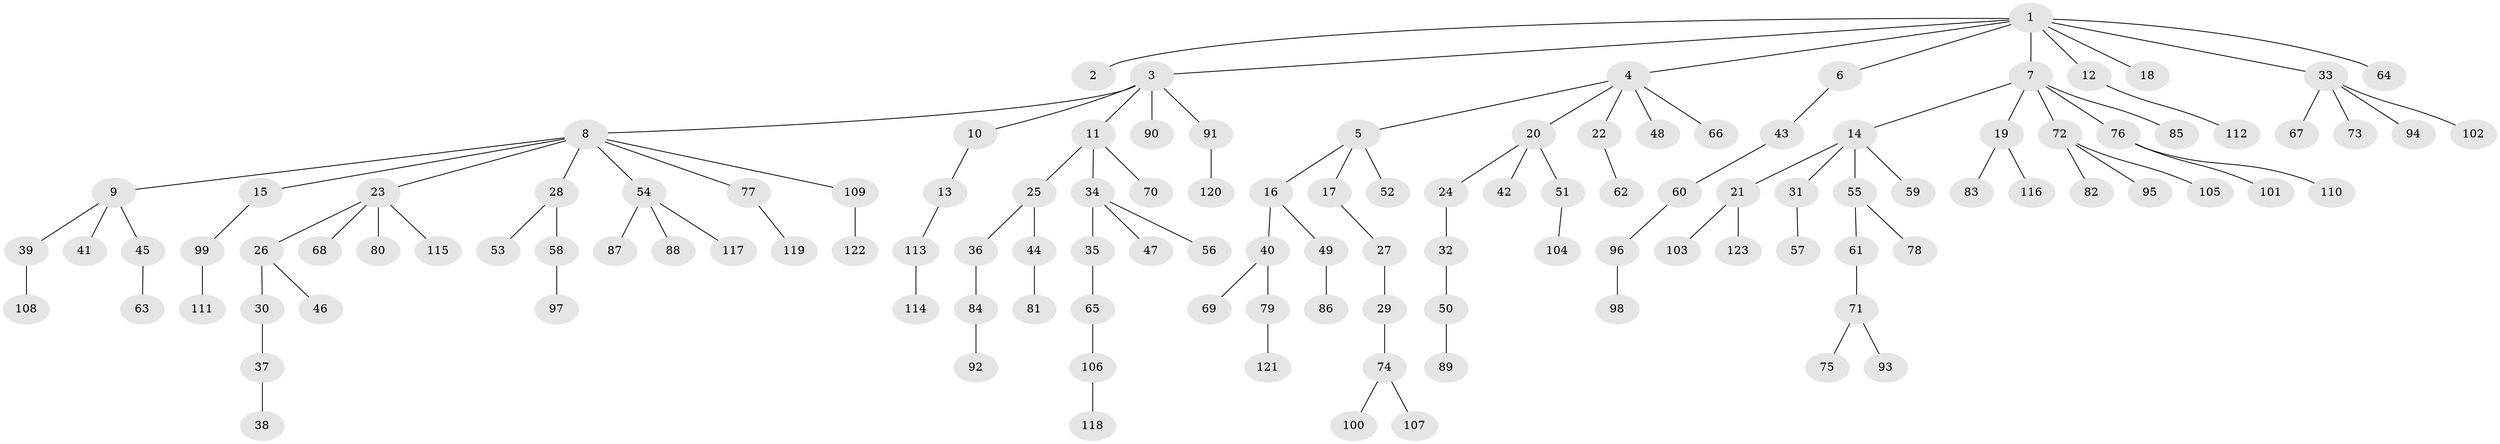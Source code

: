 // Generated by graph-tools (version 1.1) at 2025/37/03/09/25 02:37:07]
// undirected, 123 vertices, 122 edges
graph export_dot {
graph [start="1"]
  node [color=gray90,style=filled];
  1;
  2;
  3;
  4;
  5;
  6;
  7;
  8;
  9;
  10;
  11;
  12;
  13;
  14;
  15;
  16;
  17;
  18;
  19;
  20;
  21;
  22;
  23;
  24;
  25;
  26;
  27;
  28;
  29;
  30;
  31;
  32;
  33;
  34;
  35;
  36;
  37;
  38;
  39;
  40;
  41;
  42;
  43;
  44;
  45;
  46;
  47;
  48;
  49;
  50;
  51;
  52;
  53;
  54;
  55;
  56;
  57;
  58;
  59;
  60;
  61;
  62;
  63;
  64;
  65;
  66;
  67;
  68;
  69;
  70;
  71;
  72;
  73;
  74;
  75;
  76;
  77;
  78;
  79;
  80;
  81;
  82;
  83;
  84;
  85;
  86;
  87;
  88;
  89;
  90;
  91;
  92;
  93;
  94;
  95;
  96;
  97;
  98;
  99;
  100;
  101;
  102;
  103;
  104;
  105;
  106;
  107;
  108;
  109;
  110;
  111;
  112;
  113;
  114;
  115;
  116;
  117;
  118;
  119;
  120;
  121;
  122;
  123;
  1 -- 2;
  1 -- 3;
  1 -- 4;
  1 -- 6;
  1 -- 7;
  1 -- 12;
  1 -- 18;
  1 -- 33;
  1 -- 64;
  3 -- 8;
  3 -- 10;
  3 -- 11;
  3 -- 90;
  3 -- 91;
  4 -- 5;
  4 -- 20;
  4 -- 22;
  4 -- 48;
  4 -- 66;
  5 -- 16;
  5 -- 17;
  5 -- 52;
  6 -- 43;
  7 -- 14;
  7 -- 19;
  7 -- 72;
  7 -- 76;
  7 -- 85;
  8 -- 9;
  8 -- 15;
  8 -- 23;
  8 -- 28;
  8 -- 54;
  8 -- 77;
  8 -- 109;
  9 -- 39;
  9 -- 41;
  9 -- 45;
  10 -- 13;
  11 -- 25;
  11 -- 34;
  11 -- 70;
  12 -- 112;
  13 -- 113;
  14 -- 21;
  14 -- 31;
  14 -- 55;
  14 -- 59;
  15 -- 99;
  16 -- 40;
  16 -- 49;
  17 -- 27;
  19 -- 83;
  19 -- 116;
  20 -- 24;
  20 -- 42;
  20 -- 51;
  21 -- 103;
  21 -- 123;
  22 -- 62;
  23 -- 26;
  23 -- 68;
  23 -- 80;
  23 -- 115;
  24 -- 32;
  25 -- 36;
  25 -- 44;
  26 -- 30;
  26 -- 46;
  27 -- 29;
  28 -- 53;
  28 -- 58;
  29 -- 74;
  30 -- 37;
  31 -- 57;
  32 -- 50;
  33 -- 67;
  33 -- 73;
  33 -- 94;
  33 -- 102;
  34 -- 35;
  34 -- 47;
  34 -- 56;
  35 -- 65;
  36 -- 84;
  37 -- 38;
  39 -- 108;
  40 -- 69;
  40 -- 79;
  43 -- 60;
  44 -- 81;
  45 -- 63;
  49 -- 86;
  50 -- 89;
  51 -- 104;
  54 -- 87;
  54 -- 88;
  54 -- 117;
  55 -- 61;
  55 -- 78;
  58 -- 97;
  60 -- 96;
  61 -- 71;
  65 -- 106;
  71 -- 75;
  71 -- 93;
  72 -- 82;
  72 -- 95;
  72 -- 105;
  74 -- 100;
  74 -- 107;
  76 -- 101;
  76 -- 110;
  77 -- 119;
  79 -- 121;
  84 -- 92;
  91 -- 120;
  96 -- 98;
  99 -- 111;
  106 -- 118;
  109 -- 122;
  113 -- 114;
}
